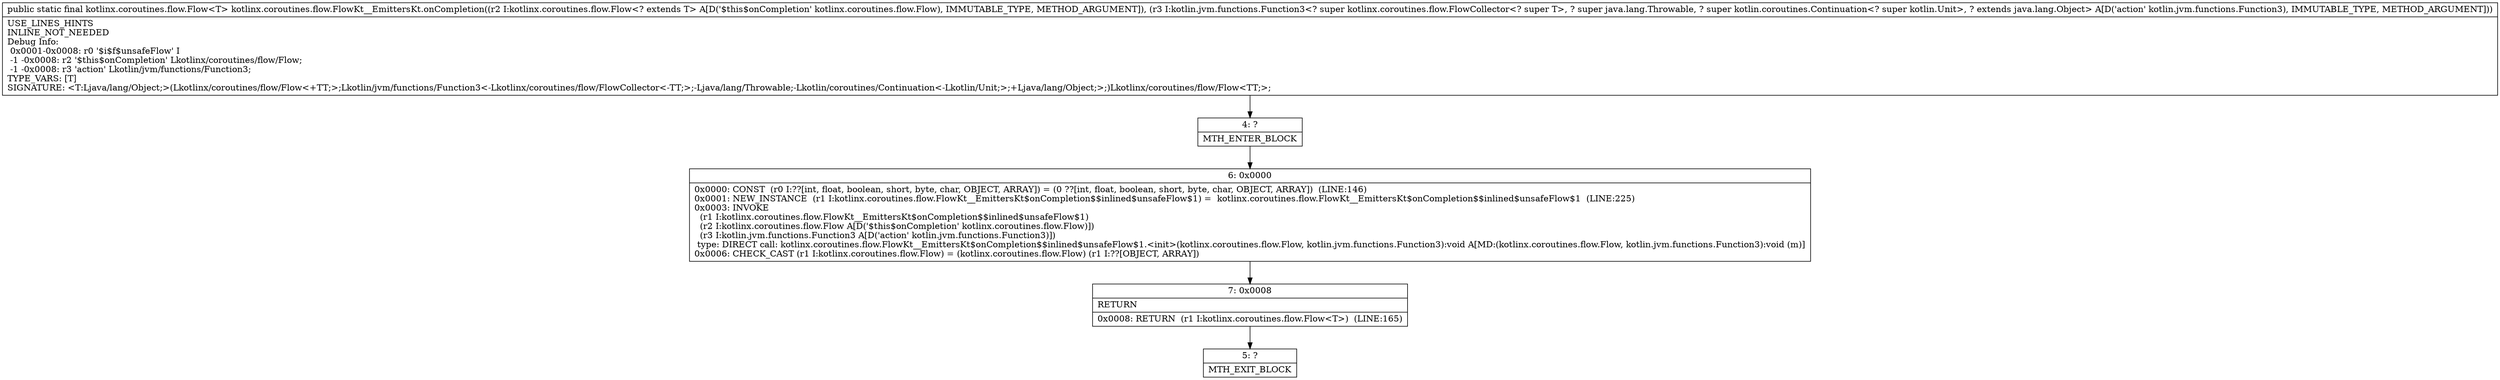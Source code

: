 digraph "CFG forkotlinx.coroutines.flow.FlowKt__EmittersKt.onCompletion(Lkotlinx\/coroutines\/flow\/Flow;Lkotlin\/jvm\/functions\/Function3;)Lkotlinx\/coroutines\/flow\/Flow;" {
Node_4 [shape=record,label="{4\:\ ?|MTH_ENTER_BLOCK\l}"];
Node_6 [shape=record,label="{6\:\ 0x0000|0x0000: CONST  (r0 I:??[int, float, boolean, short, byte, char, OBJECT, ARRAY]) = (0 ??[int, float, boolean, short, byte, char, OBJECT, ARRAY])  (LINE:146)\l0x0001: NEW_INSTANCE  (r1 I:kotlinx.coroutines.flow.FlowKt__EmittersKt$onCompletion$$inlined$unsafeFlow$1) =  kotlinx.coroutines.flow.FlowKt__EmittersKt$onCompletion$$inlined$unsafeFlow$1  (LINE:225)\l0x0003: INVOKE  \l  (r1 I:kotlinx.coroutines.flow.FlowKt__EmittersKt$onCompletion$$inlined$unsafeFlow$1)\l  (r2 I:kotlinx.coroutines.flow.Flow A[D('$this$onCompletion' kotlinx.coroutines.flow.Flow)])\l  (r3 I:kotlin.jvm.functions.Function3 A[D('action' kotlin.jvm.functions.Function3)])\l type: DIRECT call: kotlinx.coroutines.flow.FlowKt__EmittersKt$onCompletion$$inlined$unsafeFlow$1.\<init\>(kotlinx.coroutines.flow.Flow, kotlin.jvm.functions.Function3):void A[MD:(kotlinx.coroutines.flow.Flow, kotlin.jvm.functions.Function3):void (m)]\l0x0006: CHECK_CAST (r1 I:kotlinx.coroutines.flow.Flow) = (kotlinx.coroutines.flow.Flow) (r1 I:??[OBJECT, ARRAY]) \l}"];
Node_7 [shape=record,label="{7\:\ 0x0008|RETURN\l|0x0008: RETURN  (r1 I:kotlinx.coroutines.flow.Flow\<T\>)  (LINE:165)\l}"];
Node_5 [shape=record,label="{5\:\ ?|MTH_EXIT_BLOCK\l}"];
MethodNode[shape=record,label="{public static final kotlinx.coroutines.flow.Flow\<T\> kotlinx.coroutines.flow.FlowKt__EmittersKt.onCompletion((r2 I:kotlinx.coroutines.flow.Flow\<? extends T\> A[D('$this$onCompletion' kotlinx.coroutines.flow.Flow), IMMUTABLE_TYPE, METHOD_ARGUMENT]), (r3 I:kotlin.jvm.functions.Function3\<? super kotlinx.coroutines.flow.FlowCollector\<? super T\>, ? super java.lang.Throwable, ? super kotlin.coroutines.Continuation\<? super kotlin.Unit\>, ? extends java.lang.Object\> A[D('action' kotlin.jvm.functions.Function3), IMMUTABLE_TYPE, METHOD_ARGUMENT]))  | USE_LINES_HINTS\lINLINE_NOT_NEEDED\lDebug Info:\l  0x0001\-0x0008: r0 '$i$f$unsafeFlow' I\l  \-1 \-0x0008: r2 '$this$onCompletion' Lkotlinx\/coroutines\/flow\/Flow;\l  \-1 \-0x0008: r3 'action' Lkotlin\/jvm\/functions\/Function3;\lTYPE_VARS: [T]\lSIGNATURE: \<T:Ljava\/lang\/Object;\>(Lkotlinx\/coroutines\/flow\/Flow\<+TT;\>;Lkotlin\/jvm\/functions\/Function3\<\-Lkotlinx\/coroutines\/flow\/FlowCollector\<\-TT;\>;\-Ljava\/lang\/Throwable;\-Lkotlin\/coroutines\/Continuation\<\-Lkotlin\/Unit;\>;+Ljava\/lang\/Object;\>;)Lkotlinx\/coroutines\/flow\/Flow\<TT;\>;\l}"];
MethodNode -> Node_4;Node_4 -> Node_6;
Node_6 -> Node_7;
Node_7 -> Node_5;
}

